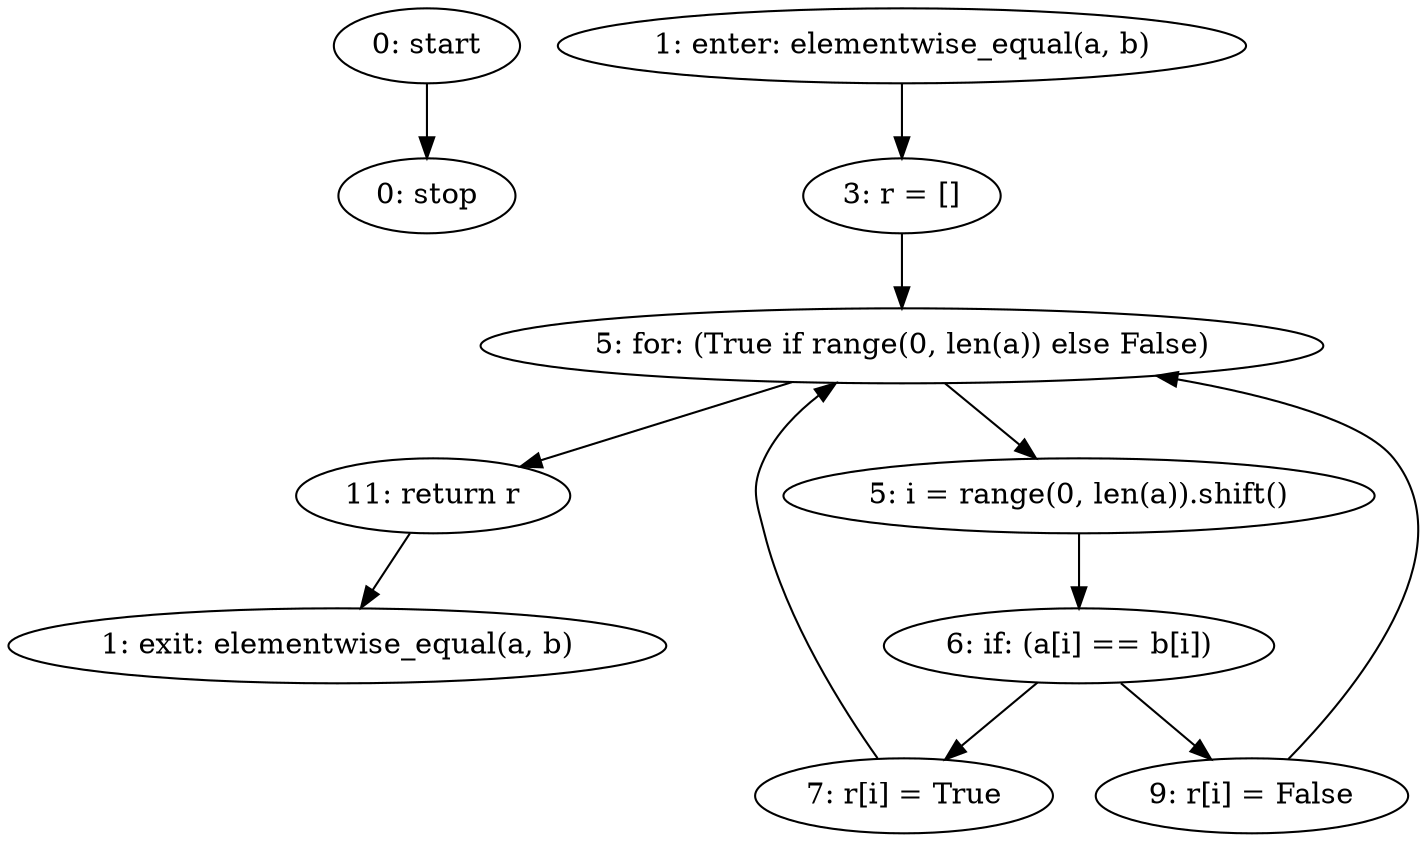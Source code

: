 strict digraph "" {
	node [label="\N"];
	0	[label="0: start"];
	10	[label="0: stop"];
	0 -> 10;
	1	[label="1: enter: elementwise_equal(a, b)"];
	3	[label="3: r = []"];
	1 -> 3;
	4	[label="5: for: (True if range(0, len(a)) else False)"];
	3 -> 4;
	2	[label="1: exit: elementwise_equal(a, b)"];
	9	[label="11: return r"];
	9 -> 2;
	4 -> 9;
	5	[label="5: i = range(0, len(a)).shift()"];
	4 -> 5;
	6	[label="6: if: (a[i] == b[i])"];
	5 -> 6;
	7	[label="7: r[i] = True"];
	7 -> 4;
	8	[label="9: r[i] = False"];
	8 -> 4;
	6 -> 7;
	6 -> 8;
}
